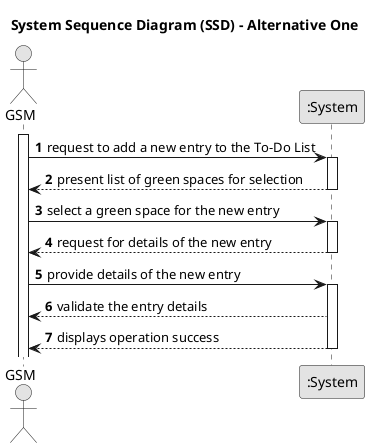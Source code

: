 @startuml
skinparam monochrome true
skinparam packageStyle rectangle
skinparam shadowing false

title System Sequence Diagram (SSD) - Alternative One

autonumber

actor "GSM" as Employee
participant ":System" as System

activate Employee

    Employee -> System : request to add a new entry to the To-Do List
    activate System

        System --> Employee : present list of green spaces for selection
    deactivate System

    Employee -> System : select a green space for the new entry
    activate System

        System --> Employee : request for details of the new entry
    deactivate System

    Employee -> System : provide details of the new entry
    activate System

        System --> Employee : validate the entry details

        System --> Employee : displays operation success
    deactivate System

@enduml